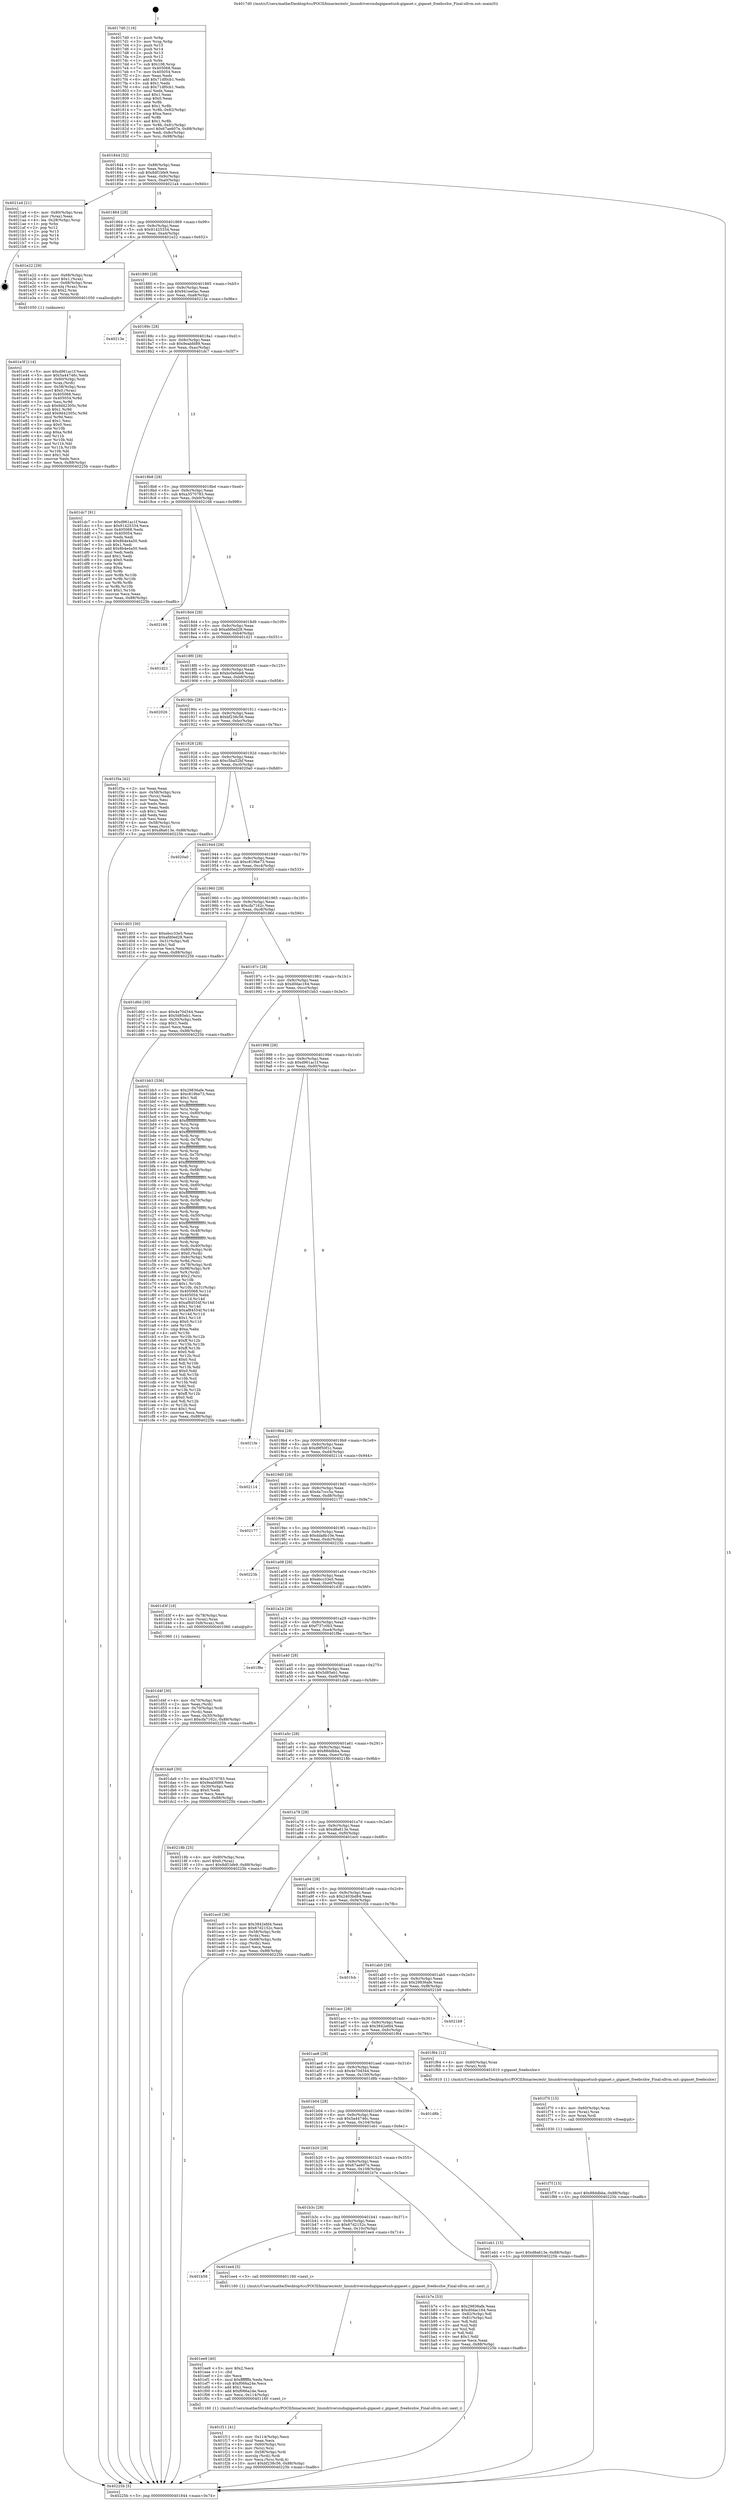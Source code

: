 digraph "0x4017d0" {
  label = "0x4017d0 (/mnt/c/Users/mathe/Desktop/tcc/POCII/binaries/extr_linuxdriversisdngigasetusb-gigaset.c_gigaset_freebcshw_Final-ollvm.out::main(0))"
  labelloc = "t"
  node[shape=record]

  Entry [label="",width=0.3,height=0.3,shape=circle,fillcolor=black,style=filled]
  "0x401844" [label="{
     0x401844 [32]\l
     | [instrs]\l
     &nbsp;&nbsp;0x401844 \<+6\>: mov -0x88(%rbp),%eax\l
     &nbsp;&nbsp;0x40184a \<+2\>: mov %eax,%ecx\l
     &nbsp;&nbsp;0x40184c \<+6\>: sub $0x8df1bfe9,%ecx\l
     &nbsp;&nbsp;0x401852 \<+6\>: mov %eax,-0x9c(%rbp)\l
     &nbsp;&nbsp;0x401858 \<+6\>: mov %ecx,-0xa0(%rbp)\l
     &nbsp;&nbsp;0x40185e \<+6\>: je 00000000004021a4 \<main+0x9d4\>\l
  }"]
  "0x4021a4" [label="{
     0x4021a4 [21]\l
     | [instrs]\l
     &nbsp;&nbsp;0x4021a4 \<+4\>: mov -0x80(%rbp),%rax\l
     &nbsp;&nbsp;0x4021a8 \<+2\>: mov (%rax),%eax\l
     &nbsp;&nbsp;0x4021aa \<+4\>: lea -0x28(%rbp),%rsp\l
     &nbsp;&nbsp;0x4021ae \<+1\>: pop %rbx\l
     &nbsp;&nbsp;0x4021af \<+2\>: pop %r12\l
     &nbsp;&nbsp;0x4021b1 \<+2\>: pop %r13\l
     &nbsp;&nbsp;0x4021b3 \<+2\>: pop %r14\l
     &nbsp;&nbsp;0x4021b5 \<+2\>: pop %r15\l
     &nbsp;&nbsp;0x4021b7 \<+1\>: pop %rbp\l
     &nbsp;&nbsp;0x4021b8 \<+1\>: ret\l
  }"]
  "0x401864" [label="{
     0x401864 [28]\l
     | [instrs]\l
     &nbsp;&nbsp;0x401864 \<+5\>: jmp 0000000000401869 \<main+0x99\>\l
     &nbsp;&nbsp;0x401869 \<+6\>: mov -0x9c(%rbp),%eax\l
     &nbsp;&nbsp;0x40186f \<+5\>: sub $0x91425334,%eax\l
     &nbsp;&nbsp;0x401874 \<+6\>: mov %eax,-0xa4(%rbp)\l
     &nbsp;&nbsp;0x40187a \<+6\>: je 0000000000401e22 \<main+0x652\>\l
  }"]
  Exit [label="",width=0.3,height=0.3,shape=circle,fillcolor=black,style=filled,peripheries=2]
  "0x401e22" [label="{
     0x401e22 [29]\l
     | [instrs]\l
     &nbsp;&nbsp;0x401e22 \<+4\>: mov -0x68(%rbp),%rax\l
     &nbsp;&nbsp;0x401e26 \<+6\>: movl $0x1,(%rax)\l
     &nbsp;&nbsp;0x401e2c \<+4\>: mov -0x68(%rbp),%rax\l
     &nbsp;&nbsp;0x401e30 \<+3\>: movslq (%rax),%rax\l
     &nbsp;&nbsp;0x401e33 \<+4\>: shl $0x2,%rax\l
     &nbsp;&nbsp;0x401e37 \<+3\>: mov %rax,%rdi\l
     &nbsp;&nbsp;0x401e3a \<+5\>: call 0000000000401050 \<malloc@plt\>\l
     | [calls]\l
     &nbsp;&nbsp;0x401050 \{1\} (unknown)\l
  }"]
  "0x401880" [label="{
     0x401880 [28]\l
     | [instrs]\l
     &nbsp;&nbsp;0x401880 \<+5\>: jmp 0000000000401885 \<main+0xb5\>\l
     &nbsp;&nbsp;0x401885 \<+6\>: mov -0x9c(%rbp),%eax\l
     &nbsp;&nbsp;0x40188b \<+5\>: sub $0x941ee0ac,%eax\l
     &nbsp;&nbsp;0x401890 \<+6\>: mov %eax,-0xa8(%rbp)\l
     &nbsp;&nbsp;0x401896 \<+6\>: je 000000000040213e \<main+0x96e\>\l
  }"]
  "0x401f7f" [label="{
     0x401f7f [15]\l
     | [instrs]\l
     &nbsp;&nbsp;0x401f7f \<+10\>: movl $0x88ddbba,-0x88(%rbp)\l
     &nbsp;&nbsp;0x401f89 \<+5\>: jmp 000000000040225b \<main+0xa8b\>\l
  }"]
  "0x40213e" [label="{
     0x40213e\l
  }", style=dashed]
  "0x40189c" [label="{
     0x40189c [28]\l
     | [instrs]\l
     &nbsp;&nbsp;0x40189c \<+5\>: jmp 00000000004018a1 \<main+0xd1\>\l
     &nbsp;&nbsp;0x4018a1 \<+6\>: mov -0x9c(%rbp),%eax\l
     &nbsp;&nbsp;0x4018a7 \<+5\>: sub $0x9eabfd89,%eax\l
     &nbsp;&nbsp;0x4018ac \<+6\>: mov %eax,-0xac(%rbp)\l
     &nbsp;&nbsp;0x4018b2 \<+6\>: je 0000000000401dc7 \<main+0x5f7\>\l
  }"]
  "0x401f70" [label="{
     0x401f70 [15]\l
     | [instrs]\l
     &nbsp;&nbsp;0x401f70 \<+4\>: mov -0x60(%rbp),%rax\l
     &nbsp;&nbsp;0x401f74 \<+3\>: mov (%rax),%rax\l
     &nbsp;&nbsp;0x401f77 \<+3\>: mov %rax,%rdi\l
     &nbsp;&nbsp;0x401f7a \<+5\>: call 0000000000401030 \<free@plt\>\l
     | [calls]\l
     &nbsp;&nbsp;0x401030 \{1\} (unknown)\l
  }"]
  "0x401dc7" [label="{
     0x401dc7 [91]\l
     | [instrs]\l
     &nbsp;&nbsp;0x401dc7 \<+5\>: mov $0xd961ac1f,%eax\l
     &nbsp;&nbsp;0x401dcc \<+5\>: mov $0x91425334,%ecx\l
     &nbsp;&nbsp;0x401dd1 \<+7\>: mov 0x405068,%edx\l
     &nbsp;&nbsp;0x401dd8 \<+7\>: mov 0x405054,%esi\l
     &nbsp;&nbsp;0x401ddf \<+2\>: mov %edx,%edi\l
     &nbsp;&nbsp;0x401de1 \<+6\>: sub $0x8b4e4a50,%edi\l
     &nbsp;&nbsp;0x401de7 \<+3\>: sub $0x1,%edi\l
     &nbsp;&nbsp;0x401dea \<+6\>: add $0x8b4e4a50,%edi\l
     &nbsp;&nbsp;0x401df0 \<+3\>: imul %edi,%edx\l
     &nbsp;&nbsp;0x401df3 \<+3\>: and $0x1,%edx\l
     &nbsp;&nbsp;0x401df6 \<+3\>: cmp $0x0,%edx\l
     &nbsp;&nbsp;0x401df9 \<+4\>: sete %r8b\l
     &nbsp;&nbsp;0x401dfd \<+3\>: cmp $0xa,%esi\l
     &nbsp;&nbsp;0x401e00 \<+4\>: setl %r9b\l
     &nbsp;&nbsp;0x401e04 \<+3\>: mov %r8b,%r10b\l
     &nbsp;&nbsp;0x401e07 \<+3\>: and %r9b,%r10b\l
     &nbsp;&nbsp;0x401e0a \<+3\>: xor %r9b,%r8b\l
     &nbsp;&nbsp;0x401e0d \<+3\>: or %r8b,%r10b\l
     &nbsp;&nbsp;0x401e10 \<+4\>: test $0x1,%r10b\l
     &nbsp;&nbsp;0x401e14 \<+3\>: cmovne %ecx,%eax\l
     &nbsp;&nbsp;0x401e17 \<+6\>: mov %eax,-0x88(%rbp)\l
     &nbsp;&nbsp;0x401e1d \<+5\>: jmp 000000000040225b \<main+0xa8b\>\l
  }"]
  "0x4018b8" [label="{
     0x4018b8 [28]\l
     | [instrs]\l
     &nbsp;&nbsp;0x4018b8 \<+5\>: jmp 00000000004018bd \<main+0xed\>\l
     &nbsp;&nbsp;0x4018bd \<+6\>: mov -0x9c(%rbp),%eax\l
     &nbsp;&nbsp;0x4018c3 \<+5\>: sub $0xa3570783,%eax\l
     &nbsp;&nbsp;0x4018c8 \<+6\>: mov %eax,-0xb0(%rbp)\l
     &nbsp;&nbsp;0x4018ce \<+6\>: je 0000000000402168 \<main+0x998\>\l
  }"]
  "0x401f11" [label="{
     0x401f11 [41]\l
     | [instrs]\l
     &nbsp;&nbsp;0x401f11 \<+6\>: mov -0x114(%rbp),%ecx\l
     &nbsp;&nbsp;0x401f17 \<+3\>: imul %eax,%ecx\l
     &nbsp;&nbsp;0x401f1a \<+4\>: mov -0x60(%rbp),%rsi\l
     &nbsp;&nbsp;0x401f1e \<+3\>: mov (%rsi),%rsi\l
     &nbsp;&nbsp;0x401f21 \<+4\>: mov -0x58(%rbp),%rdi\l
     &nbsp;&nbsp;0x401f25 \<+3\>: movslq (%rdi),%rdi\l
     &nbsp;&nbsp;0x401f28 \<+3\>: mov %ecx,(%rsi,%rdi,4)\l
     &nbsp;&nbsp;0x401f2b \<+10\>: movl $0xbf238c56,-0x88(%rbp)\l
     &nbsp;&nbsp;0x401f35 \<+5\>: jmp 000000000040225b \<main+0xa8b\>\l
  }"]
  "0x402168" [label="{
     0x402168\l
  }", style=dashed]
  "0x4018d4" [label="{
     0x4018d4 [28]\l
     | [instrs]\l
     &nbsp;&nbsp;0x4018d4 \<+5\>: jmp 00000000004018d9 \<main+0x109\>\l
     &nbsp;&nbsp;0x4018d9 \<+6\>: mov -0x9c(%rbp),%eax\l
     &nbsp;&nbsp;0x4018df \<+5\>: sub $0xafd0ed28,%eax\l
     &nbsp;&nbsp;0x4018e4 \<+6\>: mov %eax,-0xb4(%rbp)\l
     &nbsp;&nbsp;0x4018ea \<+6\>: je 0000000000401d21 \<main+0x551\>\l
  }"]
  "0x401ee9" [label="{
     0x401ee9 [40]\l
     | [instrs]\l
     &nbsp;&nbsp;0x401ee9 \<+5\>: mov $0x2,%ecx\l
     &nbsp;&nbsp;0x401eee \<+1\>: cltd\l
     &nbsp;&nbsp;0x401eef \<+2\>: idiv %ecx\l
     &nbsp;&nbsp;0x401ef1 \<+6\>: imul $0xfffffffe,%edx,%ecx\l
     &nbsp;&nbsp;0x401ef7 \<+6\>: sub $0xf066a24e,%ecx\l
     &nbsp;&nbsp;0x401efd \<+3\>: add $0x1,%ecx\l
     &nbsp;&nbsp;0x401f00 \<+6\>: add $0xf066a24e,%ecx\l
     &nbsp;&nbsp;0x401f06 \<+6\>: mov %ecx,-0x114(%rbp)\l
     &nbsp;&nbsp;0x401f0c \<+5\>: call 0000000000401160 \<next_i\>\l
     | [calls]\l
     &nbsp;&nbsp;0x401160 \{1\} (/mnt/c/Users/mathe/Desktop/tcc/POCII/binaries/extr_linuxdriversisdngigasetusb-gigaset.c_gigaset_freebcshw_Final-ollvm.out::next_i)\l
  }"]
  "0x401d21" [label="{
     0x401d21\l
  }", style=dashed]
  "0x4018f0" [label="{
     0x4018f0 [28]\l
     | [instrs]\l
     &nbsp;&nbsp;0x4018f0 \<+5\>: jmp 00000000004018f5 \<main+0x125\>\l
     &nbsp;&nbsp;0x4018f5 \<+6\>: mov -0x9c(%rbp),%eax\l
     &nbsp;&nbsp;0x4018fb \<+5\>: sub $0xbc0e6eb8,%eax\l
     &nbsp;&nbsp;0x401900 \<+6\>: mov %eax,-0xb8(%rbp)\l
     &nbsp;&nbsp;0x401906 \<+6\>: je 0000000000402026 \<main+0x856\>\l
  }"]
  "0x401b58" [label="{
     0x401b58\l
  }", style=dashed]
  "0x402026" [label="{
     0x402026\l
  }", style=dashed]
  "0x40190c" [label="{
     0x40190c [28]\l
     | [instrs]\l
     &nbsp;&nbsp;0x40190c \<+5\>: jmp 0000000000401911 \<main+0x141\>\l
     &nbsp;&nbsp;0x401911 \<+6\>: mov -0x9c(%rbp),%eax\l
     &nbsp;&nbsp;0x401917 \<+5\>: sub $0xbf238c56,%eax\l
     &nbsp;&nbsp;0x40191c \<+6\>: mov %eax,-0xbc(%rbp)\l
     &nbsp;&nbsp;0x401922 \<+6\>: je 0000000000401f3a \<main+0x76a\>\l
  }"]
  "0x401ee4" [label="{
     0x401ee4 [5]\l
     | [instrs]\l
     &nbsp;&nbsp;0x401ee4 \<+5\>: call 0000000000401160 \<next_i\>\l
     | [calls]\l
     &nbsp;&nbsp;0x401160 \{1\} (/mnt/c/Users/mathe/Desktop/tcc/POCII/binaries/extr_linuxdriversisdngigasetusb-gigaset.c_gigaset_freebcshw_Final-ollvm.out::next_i)\l
  }"]
  "0x401f3a" [label="{
     0x401f3a [42]\l
     | [instrs]\l
     &nbsp;&nbsp;0x401f3a \<+2\>: xor %eax,%eax\l
     &nbsp;&nbsp;0x401f3c \<+4\>: mov -0x58(%rbp),%rcx\l
     &nbsp;&nbsp;0x401f40 \<+2\>: mov (%rcx),%edx\l
     &nbsp;&nbsp;0x401f42 \<+2\>: mov %eax,%esi\l
     &nbsp;&nbsp;0x401f44 \<+2\>: sub %edx,%esi\l
     &nbsp;&nbsp;0x401f46 \<+2\>: mov %eax,%edx\l
     &nbsp;&nbsp;0x401f48 \<+3\>: sub $0x1,%edx\l
     &nbsp;&nbsp;0x401f4b \<+2\>: add %edx,%esi\l
     &nbsp;&nbsp;0x401f4d \<+2\>: sub %esi,%eax\l
     &nbsp;&nbsp;0x401f4f \<+4\>: mov -0x58(%rbp),%rcx\l
     &nbsp;&nbsp;0x401f53 \<+2\>: mov %eax,(%rcx)\l
     &nbsp;&nbsp;0x401f55 \<+10\>: movl $0xd8a613e,-0x88(%rbp)\l
     &nbsp;&nbsp;0x401f5f \<+5\>: jmp 000000000040225b \<main+0xa8b\>\l
  }"]
  "0x401928" [label="{
     0x401928 [28]\l
     | [instrs]\l
     &nbsp;&nbsp;0x401928 \<+5\>: jmp 000000000040192d \<main+0x15d\>\l
     &nbsp;&nbsp;0x40192d \<+6\>: mov -0x9c(%rbp),%eax\l
     &nbsp;&nbsp;0x401933 \<+5\>: sub $0xc5ba52bf,%eax\l
     &nbsp;&nbsp;0x401938 \<+6\>: mov %eax,-0xc0(%rbp)\l
     &nbsp;&nbsp;0x40193e \<+6\>: je 00000000004020a0 \<main+0x8d0\>\l
  }"]
  "0x401e3f" [label="{
     0x401e3f [114]\l
     | [instrs]\l
     &nbsp;&nbsp;0x401e3f \<+5\>: mov $0xd961ac1f,%ecx\l
     &nbsp;&nbsp;0x401e44 \<+5\>: mov $0x5a44746c,%edx\l
     &nbsp;&nbsp;0x401e49 \<+4\>: mov -0x60(%rbp),%rdi\l
     &nbsp;&nbsp;0x401e4d \<+3\>: mov %rax,(%rdi)\l
     &nbsp;&nbsp;0x401e50 \<+4\>: mov -0x58(%rbp),%rax\l
     &nbsp;&nbsp;0x401e54 \<+6\>: movl $0x0,(%rax)\l
     &nbsp;&nbsp;0x401e5a \<+7\>: mov 0x405068,%esi\l
     &nbsp;&nbsp;0x401e61 \<+8\>: mov 0x405054,%r8d\l
     &nbsp;&nbsp;0x401e69 \<+3\>: mov %esi,%r9d\l
     &nbsp;&nbsp;0x401e6c \<+7\>: sub $0x9d42305c,%r9d\l
     &nbsp;&nbsp;0x401e73 \<+4\>: sub $0x1,%r9d\l
     &nbsp;&nbsp;0x401e77 \<+7\>: add $0x9d42305c,%r9d\l
     &nbsp;&nbsp;0x401e7e \<+4\>: imul %r9d,%esi\l
     &nbsp;&nbsp;0x401e82 \<+3\>: and $0x1,%esi\l
     &nbsp;&nbsp;0x401e85 \<+3\>: cmp $0x0,%esi\l
     &nbsp;&nbsp;0x401e88 \<+4\>: sete %r10b\l
     &nbsp;&nbsp;0x401e8c \<+4\>: cmp $0xa,%r8d\l
     &nbsp;&nbsp;0x401e90 \<+4\>: setl %r11b\l
     &nbsp;&nbsp;0x401e94 \<+3\>: mov %r10b,%bl\l
     &nbsp;&nbsp;0x401e97 \<+3\>: and %r11b,%bl\l
     &nbsp;&nbsp;0x401e9a \<+3\>: xor %r11b,%r10b\l
     &nbsp;&nbsp;0x401e9d \<+3\>: or %r10b,%bl\l
     &nbsp;&nbsp;0x401ea0 \<+3\>: test $0x1,%bl\l
     &nbsp;&nbsp;0x401ea3 \<+3\>: cmovne %edx,%ecx\l
     &nbsp;&nbsp;0x401ea6 \<+6\>: mov %ecx,-0x88(%rbp)\l
     &nbsp;&nbsp;0x401eac \<+5\>: jmp 000000000040225b \<main+0xa8b\>\l
  }"]
  "0x4020a0" [label="{
     0x4020a0\l
  }", style=dashed]
  "0x401944" [label="{
     0x401944 [28]\l
     | [instrs]\l
     &nbsp;&nbsp;0x401944 \<+5\>: jmp 0000000000401949 \<main+0x179\>\l
     &nbsp;&nbsp;0x401949 \<+6\>: mov -0x9c(%rbp),%eax\l
     &nbsp;&nbsp;0x40194f \<+5\>: sub $0xc819be73,%eax\l
     &nbsp;&nbsp;0x401954 \<+6\>: mov %eax,-0xc4(%rbp)\l
     &nbsp;&nbsp;0x40195a \<+6\>: je 0000000000401d03 \<main+0x533\>\l
  }"]
  "0x401d4f" [label="{
     0x401d4f [30]\l
     | [instrs]\l
     &nbsp;&nbsp;0x401d4f \<+4\>: mov -0x70(%rbp),%rdi\l
     &nbsp;&nbsp;0x401d53 \<+2\>: mov %eax,(%rdi)\l
     &nbsp;&nbsp;0x401d55 \<+4\>: mov -0x70(%rbp),%rdi\l
     &nbsp;&nbsp;0x401d59 \<+2\>: mov (%rdi),%eax\l
     &nbsp;&nbsp;0x401d5b \<+3\>: mov %eax,-0x30(%rbp)\l
     &nbsp;&nbsp;0x401d5e \<+10\>: movl $0xcfa7162c,-0x88(%rbp)\l
     &nbsp;&nbsp;0x401d68 \<+5\>: jmp 000000000040225b \<main+0xa8b\>\l
  }"]
  "0x401d03" [label="{
     0x401d03 [30]\l
     | [instrs]\l
     &nbsp;&nbsp;0x401d03 \<+5\>: mov $0xebcc33e5,%eax\l
     &nbsp;&nbsp;0x401d08 \<+5\>: mov $0xafd0ed28,%ecx\l
     &nbsp;&nbsp;0x401d0d \<+3\>: mov -0x31(%rbp),%dl\l
     &nbsp;&nbsp;0x401d10 \<+3\>: test $0x1,%dl\l
     &nbsp;&nbsp;0x401d13 \<+3\>: cmovne %ecx,%eax\l
     &nbsp;&nbsp;0x401d16 \<+6\>: mov %eax,-0x88(%rbp)\l
     &nbsp;&nbsp;0x401d1c \<+5\>: jmp 000000000040225b \<main+0xa8b\>\l
  }"]
  "0x401960" [label="{
     0x401960 [28]\l
     | [instrs]\l
     &nbsp;&nbsp;0x401960 \<+5\>: jmp 0000000000401965 \<main+0x195\>\l
     &nbsp;&nbsp;0x401965 \<+6\>: mov -0x9c(%rbp),%eax\l
     &nbsp;&nbsp;0x40196b \<+5\>: sub $0xcfa7162c,%eax\l
     &nbsp;&nbsp;0x401970 \<+6\>: mov %eax,-0xc8(%rbp)\l
     &nbsp;&nbsp;0x401976 \<+6\>: je 0000000000401d6d \<main+0x59d\>\l
  }"]
  "0x4017d0" [label="{
     0x4017d0 [116]\l
     | [instrs]\l
     &nbsp;&nbsp;0x4017d0 \<+1\>: push %rbp\l
     &nbsp;&nbsp;0x4017d1 \<+3\>: mov %rsp,%rbp\l
     &nbsp;&nbsp;0x4017d4 \<+2\>: push %r15\l
     &nbsp;&nbsp;0x4017d6 \<+2\>: push %r14\l
     &nbsp;&nbsp;0x4017d8 \<+2\>: push %r13\l
     &nbsp;&nbsp;0x4017da \<+2\>: push %r12\l
     &nbsp;&nbsp;0x4017dc \<+1\>: push %rbx\l
     &nbsp;&nbsp;0x4017dd \<+7\>: sub $0x108,%rsp\l
     &nbsp;&nbsp;0x4017e4 \<+7\>: mov 0x405068,%eax\l
     &nbsp;&nbsp;0x4017eb \<+7\>: mov 0x405054,%ecx\l
     &nbsp;&nbsp;0x4017f2 \<+2\>: mov %eax,%edx\l
     &nbsp;&nbsp;0x4017f4 \<+6\>: add $0x71df0cb1,%edx\l
     &nbsp;&nbsp;0x4017fa \<+3\>: sub $0x1,%edx\l
     &nbsp;&nbsp;0x4017fd \<+6\>: sub $0x71df0cb1,%edx\l
     &nbsp;&nbsp;0x401803 \<+3\>: imul %edx,%eax\l
     &nbsp;&nbsp;0x401806 \<+3\>: and $0x1,%eax\l
     &nbsp;&nbsp;0x401809 \<+3\>: cmp $0x0,%eax\l
     &nbsp;&nbsp;0x40180c \<+4\>: sete %r8b\l
     &nbsp;&nbsp;0x401810 \<+4\>: and $0x1,%r8b\l
     &nbsp;&nbsp;0x401814 \<+7\>: mov %r8b,-0x82(%rbp)\l
     &nbsp;&nbsp;0x40181b \<+3\>: cmp $0xa,%ecx\l
     &nbsp;&nbsp;0x40181e \<+4\>: setl %r8b\l
     &nbsp;&nbsp;0x401822 \<+4\>: and $0x1,%r8b\l
     &nbsp;&nbsp;0x401826 \<+7\>: mov %r8b,-0x81(%rbp)\l
     &nbsp;&nbsp;0x40182d \<+10\>: movl $0x67ae607e,-0x88(%rbp)\l
     &nbsp;&nbsp;0x401837 \<+6\>: mov %edi,-0x8c(%rbp)\l
     &nbsp;&nbsp;0x40183d \<+7\>: mov %rsi,-0x98(%rbp)\l
  }"]
  "0x401d6d" [label="{
     0x401d6d [30]\l
     | [instrs]\l
     &nbsp;&nbsp;0x401d6d \<+5\>: mov $0x4e70d344,%eax\l
     &nbsp;&nbsp;0x401d72 \<+5\>: mov $0x5d85eb1,%ecx\l
     &nbsp;&nbsp;0x401d77 \<+3\>: mov -0x30(%rbp),%edx\l
     &nbsp;&nbsp;0x401d7a \<+3\>: cmp $0x1,%edx\l
     &nbsp;&nbsp;0x401d7d \<+3\>: cmovl %ecx,%eax\l
     &nbsp;&nbsp;0x401d80 \<+6\>: mov %eax,-0x88(%rbp)\l
     &nbsp;&nbsp;0x401d86 \<+5\>: jmp 000000000040225b \<main+0xa8b\>\l
  }"]
  "0x40197c" [label="{
     0x40197c [28]\l
     | [instrs]\l
     &nbsp;&nbsp;0x40197c \<+5\>: jmp 0000000000401981 \<main+0x1b1\>\l
     &nbsp;&nbsp;0x401981 \<+6\>: mov -0x9c(%rbp),%eax\l
     &nbsp;&nbsp;0x401987 \<+5\>: sub $0xd0dac164,%eax\l
     &nbsp;&nbsp;0x40198c \<+6\>: mov %eax,-0xcc(%rbp)\l
     &nbsp;&nbsp;0x401992 \<+6\>: je 0000000000401bb3 \<main+0x3e3\>\l
  }"]
  "0x40225b" [label="{
     0x40225b [5]\l
     | [instrs]\l
     &nbsp;&nbsp;0x40225b \<+5\>: jmp 0000000000401844 \<main+0x74\>\l
  }"]
  "0x401bb3" [label="{
     0x401bb3 [336]\l
     | [instrs]\l
     &nbsp;&nbsp;0x401bb3 \<+5\>: mov $0x29836afe,%eax\l
     &nbsp;&nbsp;0x401bb8 \<+5\>: mov $0xc819be73,%ecx\l
     &nbsp;&nbsp;0x401bbd \<+2\>: mov $0x1,%dl\l
     &nbsp;&nbsp;0x401bbf \<+3\>: mov %rsp,%rsi\l
     &nbsp;&nbsp;0x401bc2 \<+4\>: add $0xfffffffffffffff0,%rsi\l
     &nbsp;&nbsp;0x401bc6 \<+3\>: mov %rsi,%rsp\l
     &nbsp;&nbsp;0x401bc9 \<+4\>: mov %rsi,-0x80(%rbp)\l
     &nbsp;&nbsp;0x401bcd \<+3\>: mov %rsp,%rsi\l
     &nbsp;&nbsp;0x401bd0 \<+4\>: add $0xfffffffffffffff0,%rsi\l
     &nbsp;&nbsp;0x401bd4 \<+3\>: mov %rsi,%rsp\l
     &nbsp;&nbsp;0x401bd7 \<+3\>: mov %rsp,%rdi\l
     &nbsp;&nbsp;0x401bda \<+4\>: add $0xfffffffffffffff0,%rdi\l
     &nbsp;&nbsp;0x401bde \<+3\>: mov %rdi,%rsp\l
     &nbsp;&nbsp;0x401be1 \<+4\>: mov %rdi,-0x78(%rbp)\l
     &nbsp;&nbsp;0x401be5 \<+3\>: mov %rsp,%rdi\l
     &nbsp;&nbsp;0x401be8 \<+4\>: add $0xfffffffffffffff0,%rdi\l
     &nbsp;&nbsp;0x401bec \<+3\>: mov %rdi,%rsp\l
     &nbsp;&nbsp;0x401bef \<+4\>: mov %rdi,-0x70(%rbp)\l
     &nbsp;&nbsp;0x401bf3 \<+3\>: mov %rsp,%rdi\l
     &nbsp;&nbsp;0x401bf6 \<+4\>: add $0xfffffffffffffff0,%rdi\l
     &nbsp;&nbsp;0x401bfa \<+3\>: mov %rdi,%rsp\l
     &nbsp;&nbsp;0x401bfd \<+4\>: mov %rdi,-0x68(%rbp)\l
     &nbsp;&nbsp;0x401c01 \<+3\>: mov %rsp,%rdi\l
     &nbsp;&nbsp;0x401c04 \<+4\>: add $0xfffffffffffffff0,%rdi\l
     &nbsp;&nbsp;0x401c08 \<+3\>: mov %rdi,%rsp\l
     &nbsp;&nbsp;0x401c0b \<+4\>: mov %rdi,-0x60(%rbp)\l
     &nbsp;&nbsp;0x401c0f \<+3\>: mov %rsp,%rdi\l
     &nbsp;&nbsp;0x401c12 \<+4\>: add $0xfffffffffffffff0,%rdi\l
     &nbsp;&nbsp;0x401c16 \<+3\>: mov %rdi,%rsp\l
     &nbsp;&nbsp;0x401c19 \<+4\>: mov %rdi,-0x58(%rbp)\l
     &nbsp;&nbsp;0x401c1d \<+3\>: mov %rsp,%rdi\l
     &nbsp;&nbsp;0x401c20 \<+4\>: add $0xfffffffffffffff0,%rdi\l
     &nbsp;&nbsp;0x401c24 \<+3\>: mov %rdi,%rsp\l
     &nbsp;&nbsp;0x401c27 \<+4\>: mov %rdi,-0x50(%rbp)\l
     &nbsp;&nbsp;0x401c2b \<+3\>: mov %rsp,%rdi\l
     &nbsp;&nbsp;0x401c2e \<+4\>: add $0xfffffffffffffff0,%rdi\l
     &nbsp;&nbsp;0x401c32 \<+3\>: mov %rdi,%rsp\l
     &nbsp;&nbsp;0x401c35 \<+4\>: mov %rdi,-0x48(%rbp)\l
     &nbsp;&nbsp;0x401c39 \<+3\>: mov %rsp,%rdi\l
     &nbsp;&nbsp;0x401c3c \<+4\>: add $0xfffffffffffffff0,%rdi\l
     &nbsp;&nbsp;0x401c40 \<+3\>: mov %rdi,%rsp\l
     &nbsp;&nbsp;0x401c43 \<+4\>: mov %rdi,-0x40(%rbp)\l
     &nbsp;&nbsp;0x401c47 \<+4\>: mov -0x80(%rbp),%rdi\l
     &nbsp;&nbsp;0x401c4b \<+6\>: movl $0x0,(%rdi)\l
     &nbsp;&nbsp;0x401c51 \<+7\>: mov -0x8c(%rbp),%r8d\l
     &nbsp;&nbsp;0x401c58 \<+3\>: mov %r8d,(%rsi)\l
     &nbsp;&nbsp;0x401c5b \<+4\>: mov -0x78(%rbp),%rdi\l
     &nbsp;&nbsp;0x401c5f \<+7\>: mov -0x98(%rbp),%r9\l
     &nbsp;&nbsp;0x401c66 \<+3\>: mov %r9,(%rdi)\l
     &nbsp;&nbsp;0x401c69 \<+3\>: cmpl $0x2,(%rsi)\l
     &nbsp;&nbsp;0x401c6c \<+4\>: setne %r10b\l
     &nbsp;&nbsp;0x401c70 \<+4\>: and $0x1,%r10b\l
     &nbsp;&nbsp;0x401c74 \<+4\>: mov %r10b,-0x31(%rbp)\l
     &nbsp;&nbsp;0x401c78 \<+8\>: mov 0x405068,%r11d\l
     &nbsp;&nbsp;0x401c80 \<+7\>: mov 0x405054,%ebx\l
     &nbsp;&nbsp;0x401c87 \<+3\>: mov %r11d,%r14d\l
     &nbsp;&nbsp;0x401c8a \<+7\>: sub $0xaf84554f,%r14d\l
     &nbsp;&nbsp;0x401c91 \<+4\>: sub $0x1,%r14d\l
     &nbsp;&nbsp;0x401c95 \<+7\>: add $0xaf84554f,%r14d\l
     &nbsp;&nbsp;0x401c9c \<+4\>: imul %r14d,%r11d\l
     &nbsp;&nbsp;0x401ca0 \<+4\>: and $0x1,%r11d\l
     &nbsp;&nbsp;0x401ca4 \<+4\>: cmp $0x0,%r11d\l
     &nbsp;&nbsp;0x401ca8 \<+4\>: sete %r10b\l
     &nbsp;&nbsp;0x401cac \<+3\>: cmp $0xa,%ebx\l
     &nbsp;&nbsp;0x401caf \<+4\>: setl %r15b\l
     &nbsp;&nbsp;0x401cb3 \<+3\>: mov %r10b,%r12b\l
     &nbsp;&nbsp;0x401cb6 \<+4\>: xor $0xff,%r12b\l
     &nbsp;&nbsp;0x401cba \<+3\>: mov %r15b,%r13b\l
     &nbsp;&nbsp;0x401cbd \<+4\>: xor $0xff,%r13b\l
     &nbsp;&nbsp;0x401cc1 \<+3\>: xor $0x0,%dl\l
     &nbsp;&nbsp;0x401cc4 \<+3\>: mov %r12b,%sil\l
     &nbsp;&nbsp;0x401cc7 \<+4\>: and $0x0,%sil\l
     &nbsp;&nbsp;0x401ccb \<+3\>: and %dl,%r10b\l
     &nbsp;&nbsp;0x401cce \<+3\>: mov %r13b,%dil\l
     &nbsp;&nbsp;0x401cd1 \<+4\>: and $0x0,%dil\l
     &nbsp;&nbsp;0x401cd5 \<+3\>: and %dl,%r15b\l
     &nbsp;&nbsp;0x401cd8 \<+3\>: or %r10b,%sil\l
     &nbsp;&nbsp;0x401cdb \<+3\>: or %r15b,%dil\l
     &nbsp;&nbsp;0x401cde \<+3\>: xor %dil,%sil\l
     &nbsp;&nbsp;0x401ce1 \<+3\>: or %r13b,%r12b\l
     &nbsp;&nbsp;0x401ce4 \<+4\>: xor $0xff,%r12b\l
     &nbsp;&nbsp;0x401ce8 \<+3\>: or $0x0,%dl\l
     &nbsp;&nbsp;0x401ceb \<+3\>: and %dl,%r12b\l
     &nbsp;&nbsp;0x401cee \<+3\>: or %r12b,%sil\l
     &nbsp;&nbsp;0x401cf1 \<+4\>: test $0x1,%sil\l
     &nbsp;&nbsp;0x401cf5 \<+3\>: cmovne %ecx,%eax\l
     &nbsp;&nbsp;0x401cf8 \<+6\>: mov %eax,-0x88(%rbp)\l
     &nbsp;&nbsp;0x401cfe \<+5\>: jmp 000000000040225b \<main+0xa8b\>\l
  }"]
  "0x401998" [label="{
     0x401998 [28]\l
     | [instrs]\l
     &nbsp;&nbsp;0x401998 \<+5\>: jmp 000000000040199d \<main+0x1cd\>\l
     &nbsp;&nbsp;0x40199d \<+6\>: mov -0x9c(%rbp),%eax\l
     &nbsp;&nbsp;0x4019a3 \<+5\>: sub $0xd961ac1f,%eax\l
     &nbsp;&nbsp;0x4019a8 \<+6\>: mov %eax,-0xd0(%rbp)\l
     &nbsp;&nbsp;0x4019ae \<+6\>: je 00000000004021fe \<main+0xa2e\>\l
  }"]
  "0x401b3c" [label="{
     0x401b3c [28]\l
     | [instrs]\l
     &nbsp;&nbsp;0x401b3c \<+5\>: jmp 0000000000401b41 \<main+0x371\>\l
     &nbsp;&nbsp;0x401b41 \<+6\>: mov -0x9c(%rbp),%eax\l
     &nbsp;&nbsp;0x401b47 \<+5\>: sub $0x67d2152c,%eax\l
     &nbsp;&nbsp;0x401b4c \<+6\>: mov %eax,-0x10c(%rbp)\l
     &nbsp;&nbsp;0x401b52 \<+6\>: je 0000000000401ee4 \<main+0x714\>\l
  }"]
  "0x4021fe" [label="{
     0x4021fe\l
  }", style=dashed]
  "0x4019b4" [label="{
     0x4019b4 [28]\l
     | [instrs]\l
     &nbsp;&nbsp;0x4019b4 \<+5\>: jmp 00000000004019b9 \<main+0x1e9\>\l
     &nbsp;&nbsp;0x4019b9 \<+6\>: mov -0x9c(%rbp),%eax\l
     &nbsp;&nbsp;0x4019bf \<+5\>: sub $0xd9f50f1c,%eax\l
     &nbsp;&nbsp;0x4019c4 \<+6\>: mov %eax,-0xd4(%rbp)\l
     &nbsp;&nbsp;0x4019ca \<+6\>: je 0000000000402114 \<main+0x944\>\l
  }"]
  "0x401b7e" [label="{
     0x401b7e [53]\l
     | [instrs]\l
     &nbsp;&nbsp;0x401b7e \<+5\>: mov $0x29836afe,%eax\l
     &nbsp;&nbsp;0x401b83 \<+5\>: mov $0xd0dac164,%ecx\l
     &nbsp;&nbsp;0x401b88 \<+6\>: mov -0x82(%rbp),%dl\l
     &nbsp;&nbsp;0x401b8e \<+7\>: mov -0x81(%rbp),%sil\l
     &nbsp;&nbsp;0x401b95 \<+3\>: mov %dl,%dil\l
     &nbsp;&nbsp;0x401b98 \<+3\>: and %sil,%dil\l
     &nbsp;&nbsp;0x401b9b \<+3\>: xor %sil,%dl\l
     &nbsp;&nbsp;0x401b9e \<+3\>: or %dl,%dil\l
     &nbsp;&nbsp;0x401ba1 \<+4\>: test $0x1,%dil\l
     &nbsp;&nbsp;0x401ba5 \<+3\>: cmovne %ecx,%eax\l
     &nbsp;&nbsp;0x401ba8 \<+6\>: mov %eax,-0x88(%rbp)\l
     &nbsp;&nbsp;0x401bae \<+5\>: jmp 000000000040225b \<main+0xa8b\>\l
  }"]
  "0x402114" [label="{
     0x402114\l
  }", style=dashed]
  "0x4019d0" [label="{
     0x4019d0 [28]\l
     | [instrs]\l
     &nbsp;&nbsp;0x4019d0 \<+5\>: jmp 00000000004019d5 \<main+0x205\>\l
     &nbsp;&nbsp;0x4019d5 \<+6\>: mov -0x9c(%rbp),%eax\l
     &nbsp;&nbsp;0x4019db \<+5\>: sub $0xda7ccc5a,%eax\l
     &nbsp;&nbsp;0x4019e0 \<+6\>: mov %eax,-0xd8(%rbp)\l
     &nbsp;&nbsp;0x4019e6 \<+6\>: je 0000000000402177 \<main+0x9a7\>\l
  }"]
  "0x401b20" [label="{
     0x401b20 [28]\l
     | [instrs]\l
     &nbsp;&nbsp;0x401b20 \<+5\>: jmp 0000000000401b25 \<main+0x355\>\l
     &nbsp;&nbsp;0x401b25 \<+6\>: mov -0x9c(%rbp),%eax\l
     &nbsp;&nbsp;0x401b2b \<+5\>: sub $0x67ae607e,%eax\l
     &nbsp;&nbsp;0x401b30 \<+6\>: mov %eax,-0x108(%rbp)\l
     &nbsp;&nbsp;0x401b36 \<+6\>: je 0000000000401b7e \<main+0x3ae\>\l
  }"]
  "0x402177" [label="{
     0x402177\l
  }", style=dashed]
  "0x4019ec" [label="{
     0x4019ec [28]\l
     | [instrs]\l
     &nbsp;&nbsp;0x4019ec \<+5\>: jmp 00000000004019f1 \<main+0x221\>\l
     &nbsp;&nbsp;0x4019f1 \<+6\>: mov -0x9c(%rbp),%eax\l
     &nbsp;&nbsp;0x4019f7 \<+5\>: sub $0xdda8b10e,%eax\l
     &nbsp;&nbsp;0x4019fc \<+6\>: mov %eax,-0xdc(%rbp)\l
     &nbsp;&nbsp;0x401a02 \<+6\>: je 000000000040223b \<main+0xa6b\>\l
  }"]
  "0x401eb1" [label="{
     0x401eb1 [15]\l
     | [instrs]\l
     &nbsp;&nbsp;0x401eb1 \<+10\>: movl $0xd8a613e,-0x88(%rbp)\l
     &nbsp;&nbsp;0x401ebb \<+5\>: jmp 000000000040225b \<main+0xa8b\>\l
  }"]
  "0x40223b" [label="{
     0x40223b\l
  }", style=dashed]
  "0x401a08" [label="{
     0x401a08 [28]\l
     | [instrs]\l
     &nbsp;&nbsp;0x401a08 \<+5\>: jmp 0000000000401a0d \<main+0x23d\>\l
     &nbsp;&nbsp;0x401a0d \<+6\>: mov -0x9c(%rbp),%eax\l
     &nbsp;&nbsp;0x401a13 \<+5\>: sub $0xebcc33e5,%eax\l
     &nbsp;&nbsp;0x401a18 \<+6\>: mov %eax,-0xe0(%rbp)\l
     &nbsp;&nbsp;0x401a1e \<+6\>: je 0000000000401d3f \<main+0x56f\>\l
  }"]
  "0x401b04" [label="{
     0x401b04 [28]\l
     | [instrs]\l
     &nbsp;&nbsp;0x401b04 \<+5\>: jmp 0000000000401b09 \<main+0x339\>\l
     &nbsp;&nbsp;0x401b09 \<+6\>: mov -0x9c(%rbp),%eax\l
     &nbsp;&nbsp;0x401b0f \<+5\>: sub $0x5a44746c,%eax\l
     &nbsp;&nbsp;0x401b14 \<+6\>: mov %eax,-0x104(%rbp)\l
     &nbsp;&nbsp;0x401b1a \<+6\>: je 0000000000401eb1 \<main+0x6e1\>\l
  }"]
  "0x401d3f" [label="{
     0x401d3f [16]\l
     | [instrs]\l
     &nbsp;&nbsp;0x401d3f \<+4\>: mov -0x78(%rbp),%rax\l
     &nbsp;&nbsp;0x401d43 \<+3\>: mov (%rax),%rax\l
     &nbsp;&nbsp;0x401d46 \<+4\>: mov 0x8(%rax),%rdi\l
     &nbsp;&nbsp;0x401d4a \<+5\>: call 0000000000401060 \<atoi@plt\>\l
     | [calls]\l
     &nbsp;&nbsp;0x401060 \{1\} (unknown)\l
  }"]
  "0x401a24" [label="{
     0x401a24 [28]\l
     | [instrs]\l
     &nbsp;&nbsp;0x401a24 \<+5\>: jmp 0000000000401a29 \<main+0x259\>\l
     &nbsp;&nbsp;0x401a29 \<+6\>: mov -0x9c(%rbp),%eax\l
     &nbsp;&nbsp;0x401a2f \<+5\>: sub $0xf737c0b3,%eax\l
     &nbsp;&nbsp;0x401a34 \<+6\>: mov %eax,-0xe4(%rbp)\l
     &nbsp;&nbsp;0x401a3a \<+6\>: je 0000000000401f8e \<main+0x7be\>\l
  }"]
  "0x401d8b" [label="{
     0x401d8b\l
  }", style=dashed]
  "0x401f8e" [label="{
     0x401f8e\l
  }", style=dashed]
  "0x401a40" [label="{
     0x401a40 [28]\l
     | [instrs]\l
     &nbsp;&nbsp;0x401a40 \<+5\>: jmp 0000000000401a45 \<main+0x275\>\l
     &nbsp;&nbsp;0x401a45 \<+6\>: mov -0x9c(%rbp),%eax\l
     &nbsp;&nbsp;0x401a4b \<+5\>: sub $0x5d85eb1,%eax\l
     &nbsp;&nbsp;0x401a50 \<+6\>: mov %eax,-0xe8(%rbp)\l
     &nbsp;&nbsp;0x401a56 \<+6\>: je 0000000000401da9 \<main+0x5d9\>\l
  }"]
  "0x401ae8" [label="{
     0x401ae8 [28]\l
     | [instrs]\l
     &nbsp;&nbsp;0x401ae8 \<+5\>: jmp 0000000000401aed \<main+0x31d\>\l
     &nbsp;&nbsp;0x401aed \<+6\>: mov -0x9c(%rbp),%eax\l
     &nbsp;&nbsp;0x401af3 \<+5\>: sub $0x4e70d344,%eax\l
     &nbsp;&nbsp;0x401af8 \<+6\>: mov %eax,-0x100(%rbp)\l
     &nbsp;&nbsp;0x401afe \<+6\>: je 0000000000401d8b \<main+0x5bb\>\l
  }"]
  "0x401da9" [label="{
     0x401da9 [30]\l
     | [instrs]\l
     &nbsp;&nbsp;0x401da9 \<+5\>: mov $0xa3570783,%eax\l
     &nbsp;&nbsp;0x401dae \<+5\>: mov $0x9eabfd89,%ecx\l
     &nbsp;&nbsp;0x401db3 \<+3\>: mov -0x30(%rbp),%edx\l
     &nbsp;&nbsp;0x401db6 \<+3\>: cmp $0x0,%edx\l
     &nbsp;&nbsp;0x401db9 \<+3\>: cmove %ecx,%eax\l
     &nbsp;&nbsp;0x401dbc \<+6\>: mov %eax,-0x88(%rbp)\l
     &nbsp;&nbsp;0x401dc2 \<+5\>: jmp 000000000040225b \<main+0xa8b\>\l
  }"]
  "0x401a5c" [label="{
     0x401a5c [28]\l
     | [instrs]\l
     &nbsp;&nbsp;0x401a5c \<+5\>: jmp 0000000000401a61 \<main+0x291\>\l
     &nbsp;&nbsp;0x401a61 \<+6\>: mov -0x9c(%rbp),%eax\l
     &nbsp;&nbsp;0x401a67 \<+5\>: sub $0x88ddbba,%eax\l
     &nbsp;&nbsp;0x401a6c \<+6\>: mov %eax,-0xec(%rbp)\l
     &nbsp;&nbsp;0x401a72 \<+6\>: je 000000000040218b \<main+0x9bb\>\l
  }"]
  "0x401f64" [label="{
     0x401f64 [12]\l
     | [instrs]\l
     &nbsp;&nbsp;0x401f64 \<+4\>: mov -0x60(%rbp),%rax\l
     &nbsp;&nbsp;0x401f68 \<+3\>: mov (%rax),%rdi\l
     &nbsp;&nbsp;0x401f6b \<+5\>: call 0000000000401610 \<gigaset_freebcshw\>\l
     | [calls]\l
     &nbsp;&nbsp;0x401610 \{1\} (/mnt/c/Users/mathe/Desktop/tcc/POCII/binaries/extr_linuxdriversisdngigasetusb-gigaset.c_gigaset_freebcshw_Final-ollvm.out::gigaset_freebcshw)\l
  }"]
  "0x40218b" [label="{
     0x40218b [25]\l
     | [instrs]\l
     &nbsp;&nbsp;0x40218b \<+4\>: mov -0x80(%rbp),%rax\l
     &nbsp;&nbsp;0x40218f \<+6\>: movl $0x0,(%rax)\l
     &nbsp;&nbsp;0x402195 \<+10\>: movl $0x8df1bfe9,-0x88(%rbp)\l
     &nbsp;&nbsp;0x40219f \<+5\>: jmp 000000000040225b \<main+0xa8b\>\l
  }"]
  "0x401a78" [label="{
     0x401a78 [28]\l
     | [instrs]\l
     &nbsp;&nbsp;0x401a78 \<+5\>: jmp 0000000000401a7d \<main+0x2ad\>\l
     &nbsp;&nbsp;0x401a7d \<+6\>: mov -0x9c(%rbp),%eax\l
     &nbsp;&nbsp;0x401a83 \<+5\>: sub $0xd8a613e,%eax\l
     &nbsp;&nbsp;0x401a88 \<+6\>: mov %eax,-0xf0(%rbp)\l
     &nbsp;&nbsp;0x401a8e \<+6\>: je 0000000000401ec0 \<main+0x6f0\>\l
  }"]
  "0x401acc" [label="{
     0x401acc [28]\l
     | [instrs]\l
     &nbsp;&nbsp;0x401acc \<+5\>: jmp 0000000000401ad1 \<main+0x301\>\l
     &nbsp;&nbsp;0x401ad1 \<+6\>: mov -0x9c(%rbp),%eax\l
     &nbsp;&nbsp;0x401ad7 \<+5\>: sub $0x3842efd4,%eax\l
     &nbsp;&nbsp;0x401adc \<+6\>: mov %eax,-0xfc(%rbp)\l
     &nbsp;&nbsp;0x401ae2 \<+6\>: je 0000000000401f64 \<main+0x794\>\l
  }"]
  "0x401ec0" [label="{
     0x401ec0 [36]\l
     | [instrs]\l
     &nbsp;&nbsp;0x401ec0 \<+5\>: mov $0x3842efd4,%eax\l
     &nbsp;&nbsp;0x401ec5 \<+5\>: mov $0x67d2152c,%ecx\l
     &nbsp;&nbsp;0x401eca \<+4\>: mov -0x58(%rbp),%rdx\l
     &nbsp;&nbsp;0x401ece \<+2\>: mov (%rdx),%esi\l
     &nbsp;&nbsp;0x401ed0 \<+4\>: mov -0x68(%rbp),%rdx\l
     &nbsp;&nbsp;0x401ed4 \<+2\>: cmp (%rdx),%esi\l
     &nbsp;&nbsp;0x401ed6 \<+3\>: cmovl %ecx,%eax\l
     &nbsp;&nbsp;0x401ed9 \<+6\>: mov %eax,-0x88(%rbp)\l
     &nbsp;&nbsp;0x401edf \<+5\>: jmp 000000000040225b \<main+0xa8b\>\l
  }"]
  "0x401a94" [label="{
     0x401a94 [28]\l
     | [instrs]\l
     &nbsp;&nbsp;0x401a94 \<+5\>: jmp 0000000000401a99 \<main+0x2c9\>\l
     &nbsp;&nbsp;0x401a99 \<+6\>: mov -0x9c(%rbp),%eax\l
     &nbsp;&nbsp;0x401a9f \<+5\>: sub $0x2403bd84,%eax\l
     &nbsp;&nbsp;0x401aa4 \<+6\>: mov %eax,-0xf4(%rbp)\l
     &nbsp;&nbsp;0x401aaa \<+6\>: je 0000000000401fcb \<main+0x7fb\>\l
  }"]
  "0x4021b9" [label="{
     0x4021b9\l
  }", style=dashed]
  "0x401fcb" [label="{
     0x401fcb\l
  }", style=dashed]
  "0x401ab0" [label="{
     0x401ab0 [28]\l
     | [instrs]\l
     &nbsp;&nbsp;0x401ab0 \<+5\>: jmp 0000000000401ab5 \<main+0x2e5\>\l
     &nbsp;&nbsp;0x401ab5 \<+6\>: mov -0x9c(%rbp),%eax\l
     &nbsp;&nbsp;0x401abb \<+5\>: sub $0x29836afe,%eax\l
     &nbsp;&nbsp;0x401ac0 \<+6\>: mov %eax,-0xf8(%rbp)\l
     &nbsp;&nbsp;0x401ac6 \<+6\>: je 00000000004021b9 \<main+0x9e9\>\l
  }"]
  Entry -> "0x4017d0" [label=" 1"]
  "0x401844" -> "0x4021a4" [label=" 1"]
  "0x401844" -> "0x401864" [label=" 15"]
  "0x4021a4" -> Exit [label=" 1"]
  "0x401864" -> "0x401e22" [label=" 1"]
  "0x401864" -> "0x401880" [label=" 14"]
  "0x40218b" -> "0x40225b" [label=" 1"]
  "0x401880" -> "0x40213e" [label=" 0"]
  "0x401880" -> "0x40189c" [label=" 14"]
  "0x401f7f" -> "0x40225b" [label=" 1"]
  "0x40189c" -> "0x401dc7" [label=" 1"]
  "0x40189c" -> "0x4018b8" [label=" 13"]
  "0x401f70" -> "0x401f7f" [label=" 1"]
  "0x4018b8" -> "0x402168" [label=" 0"]
  "0x4018b8" -> "0x4018d4" [label=" 13"]
  "0x401f64" -> "0x401f70" [label=" 1"]
  "0x4018d4" -> "0x401d21" [label=" 0"]
  "0x4018d4" -> "0x4018f0" [label=" 13"]
  "0x401f3a" -> "0x40225b" [label=" 1"]
  "0x4018f0" -> "0x402026" [label=" 0"]
  "0x4018f0" -> "0x40190c" [label=" 13"]
  "0x401f11" -> "0x40225b" [label=" 1"]
  "0x40190c" -> "0x401f3a" [label=" 1"]
  "0x40190c" -> "0x401928" [label=" 12"]
  "0x401ee9" -> "0x401f11" [label=" 1"]
  "0x401928" -> "0x4020a0" [label=" 0"]
  "0x401928" -> "0x401944" [label=" 12"]
  "0x401b3c" -> "0x401b58" [label=" 0"]
  "0x401944" -> "0x401d03" [label=" 1"]
  "0x401944" -> "0x401960" [label=" 11"]
  "0x401b3c" -> "0x401ee4" [label=" 1"]
  "0x401960" -> "0x401d6d" [label=" 1"]
  "0x401960" -> "0x40197c" [label=" 10"]
  "0x401ec0" -> "0x40225b" [label=" 2"]
  "0x40197c" -> "0x401bb3" [label=" 1"]
  "0x40197c" -> "0x401998" [label=" 9"]
  "0x401eb1" -> "0x40225b" [label=" 1"]
  "0x401998" -> "0x4021fe" [label=" 0"]
  "0x401998" -> "0x4019b4" [label=" 9"]
  "0x401e3f" -> "0x40225b" [label=" 1"]
  "0x4019b4" -> "0x402114" [label=" 0"]
  "0x4019b4" -> "0x4019d0" [label=" 9"]
  "0x401e22" -> "0x401e3f" [label=" 1"]
  "0x4019d0" -> "0x402177" [label=" 0"]
  "0x4019d0" -> "0x4019ec" [label=" 9"]
  "0x401da9" -> "0x40225b" [label=" 1"]
  "0x4019ec" -> "0x40223b" [label=" 0"]
  "0x4019ec" -> "0x401a08" [label=" 9"]
  "0x401d6d" -> "0x40225b" [label=" 1"]
  "0x401a08" -> "0x401d3f" [label=" 1"]
  "0x401a08" -> "0x401a24" [label=" 8"]
  "0x401d3f" -> "0x401d4f" [label=" 1"]
  "0x401a24" -> "0x401f8e" [label=" 0"]
  "0x401a24" -> "0x401a40" [label=" 8"]
  "0x401d03" -> "0x40225b" [label=" 1"]
  "0x401a40" -> "0x401da9" [label=" 1"]
  "0x401a40" -> "0x401a5c" [label=" 7"]
  "0x401ee4" -> "0x401ee9" [label=" 1"]
  "0x401a5c" -> "0x40218b" [label=" 1"]
  "0x401a5c" -> "0x401a78" [label=" 6"]
  "0x40225b" -> "0x401844" [label=" 15"]
  "0x401a78" -> "0x401ec0" [label=" 2"]
  "0x401a78" -> "0x401a94" [label=" 4"]
  "0x401b7e" -> "0x40225b" [label=" 1"]
  "0x401a94" -> "0x401fcb" [label=" 0"]
  "0x401a94" -> "0x401ab0" [label=" 4"]
  "0x401b20" -> "0x401b3c" [label=" 1"]
  "0x401ab0" -> "0x4021b9" [label=" 0"]
  "0x401ab0" -> "0x401acc" [label=" 4"]
  "0x4017d0" -> "0x401844" [label=" 1"]
  "0x401acc" -> "0x401f64" [label=" 1"]
  "0x401acc" -> "0x401ae8" [label=" 3"]
  "0x401bb3" -> "0x40225b" [label=" 1"]
  "0x401ae8" -> "0x401d8b" [label=" 0"]
  "0x401ae8" -> "0x401b04" [label=" 3"]
  "0x401d4f" -> "0x40225b" [label=" 1"]
  "0x401b04" -> "0x401eb1" [label=" 1"]
  "0x401b04" -> "0x401b20" [label=" 2"]
  "0x401dc7" -> "0x40225b" [label=" 1"]
  "0x401b20" -> "0x401b7e" [label=" 1"]
}
